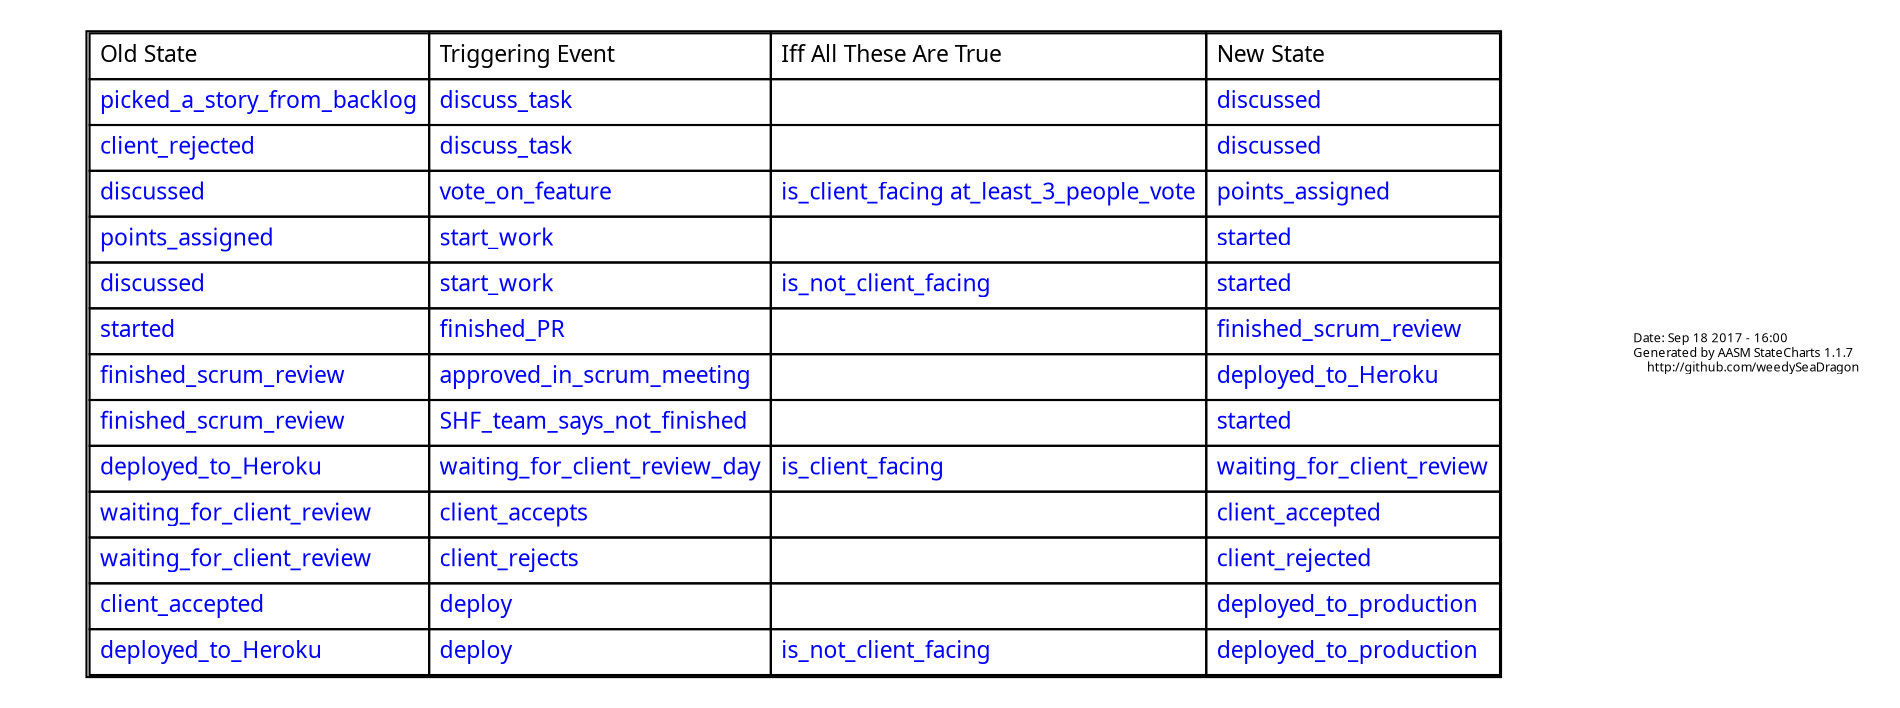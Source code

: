 digraph statechart {
	graph [bb="0,0,1358.4,1234.2",
		bgcolor=white,
		rankdir=TB
	];
	node [fontcolor=blue,
		fontname=Verdana,
		fontsize=11,
		label="\N",
		penwidth=2,
		shape=Mrecord
	];
	edge [dir=forward,
		fontname=Arial,
		fontsize=11,
		penwidth=0.7
	];
	"State Transition Table"	 [height=4.6111,
		label=<<TABLE CELLPADDING="4" CELLSPACING="0" TITLE="State Transition Table"><TR><TD ALIGN="LEFT"><FONT COLOR="black">Old State</FONT></TD><TD ALIGN="LEFT"><FONT COLOR="black">Triggering Event</FONT></TD><TD ALIGN="LEFT"><FONT COLOR="black">Iff All These Are True</FONT></TD><TD ALIGN="LEFT"><FONT COLOR="black">New State</FONT></TD></TR><TR><TD ALIGN="LEFT">picked_a_story_from_backlog</TD><TD ALIGN="LEFT">discuss_task</TD><TD ALIGN="LEFT"></TD><TD ALIGN="LEFT">discussed</TD></TR><TR><TD ALIGN="LEFT">client_rejected</TD><TD ALIGN="LEFT">discuss_task</TD><TD ALIGN="LEFT"></TD><TD ALIGN="LEFT">discussed</TD></TR><TR><TD ALIGN="LEFT">discussed</TD><TD ALIGN="LEFT">vote_on_feature</TD><TD ALIGN="LEFT">is_client_facing at_least_3_people_vote</TD><TD ALIGN="LEFT">points_assigned</TD></TR><TR><TD ALIGN="LEFT">points_assigned</TD><TD ALIGN="LEFT">start_work</TD><TD ALIGN="LEFT"></TD><TD ALIGN="LEFT">started</TD></TR><TR><TD ALIGN="LEFT">discussed</TD><TD ALIGN="LEFT">start_work</TD><TD ALIGN="LEFT">is_not_client_facing</TD><TD ALIGN="LEFT">started</TD></TR><TR><TD ALIGN="LEFT">started</TD><TD ALIGN="LEFT">finished_PR</TD><TD ALIGN="LEFT"></TD><TD ALIGN="LEFT">finished_scrum_review</TD></TR><TR><TD ALIGN="LEFT">finished_scrum_review</TD><TD ALIGN="LEFT">approved_in_scrum_meeting</TD><TD ALIGN="LEFT"></TD><TD ALIGN="LEFT">deployed_to_Heroku</TD></TR><TR><TD ALIGN="LEFT">finished_scrum_review</TD><TD ALIGN="LEFT">SHF_team_says_not_finished</TD><TD ALIGN="LEFT"></TD><TD ALIGN="LEFT">started</TD></TR><TR><TD ALIGN="LEFT">deployed_to_Heroku</TD><TD ALIGN="LEFT">waiting_for_client_review_day</TD><TD ALIGN="LEFT">is_client_facing</TD><TD ALIGN="LEFT">waiting_for_client_review</TD></TR><TR><TD ALIGN="LEFT">waiting_for_client_review</TD><TD ALIGN="LEFT">client_accepts</TD><TD ALIGN="LEFT"></TD><TD ALIGN="LEFT">client_accepted</TD></TR><TR><TD ALIGN="LEFT">waiting_for_client_review</TD><TD ALIGN="LEFT">client_rejects</TD><TD ALIGN="LEFT"></TD><TD ALIGN="LEFT">client_rejected</TD></TR><TR><TD ALIGN="LEFT">client_accepted</TD><TD ALIGN="LEFT">deploy</TD><TD ALIGN="LEFT"></TD><TD ALIGN="LEFT">deployed_to_production</TD></TR><TR><TD ALIGN="LEFT">deployed_to_Heroku</TD><TD ALIGN="LEFT">deploy</TD><TD ALIGN="LEFT">is_not_client_facing</TD><TD ALIGN="LEFT">deployed_to_production</TD></TR></TABLE>>,
		pos="831.5,1068.2",
		shape=plaintext,
		width=10.472];
	footer	 [fontcolor=black,
		fontsize=6,
		height=0.5,
		label="Date: Sep 18 2017 - 16:00\lGenerated by AASM StateCharts 1.1.7\lhttp://github.com/weedySeaDragon",
		pos="1292.5,1068.2",
		shape=plaintext,
		width=1.831];
}
